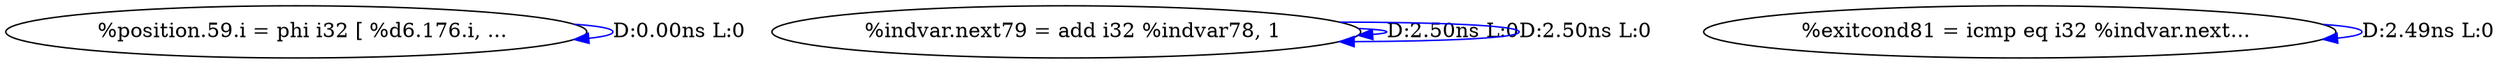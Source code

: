 digraph {
Node0x28801f0[label="  %position.59.i = phi i32 [ %d6.176.i, ..."];
Node0x28801f0 -> Node0x28801f0[label="D:0.00ns L:0",color=blue];
Node0x28802d0[label="  %indvar.next79 = add i32 %indvar78, 1"];
Node0x28802d0 -> Node0x28802d0[label="D:2.50ns L:0",color=blue];
Node0x28802d0 -> Node0x28802d0[label="D:2.50ns L:0",color=blue];
Node0x28803b0[label="  %exitcond81 = icmp eq i32 %indvar.next..."];
Node0x28803b0 -> Node0x28803b0[label="D:2.49ns L:0",color=blue];
}
